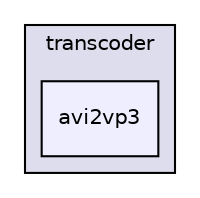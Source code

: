 digraph "theora/libtheora-1.1.1/win32/experimental/transcoder/avi2vp3" {
  compound=true
  node [ fontsize="10", fontname="Helvetica"];
  edge [ labelfontsize="10", labelfontname="Helvetica"];
  subgraph clusterdir_926f51ea86e57d24ba05dc1fb8448612 {
    graph [ bgcolor="#ddddee", pencolor="black", label="transcoder" fontname="Helvetica", fontsize="10", URL="dir_926f51ea86e57d24ba05dc1fb8448612.html"]
  dir_bc32c9b49c7e066dddbc04313ed26702 [shape=box, label="avi2vp3", style="filled", fillcolor="#eeeeff", pencolor="black", URL="dir_bc32c9b49c7e066dddbc04313ed26702.html"];
  }
}
